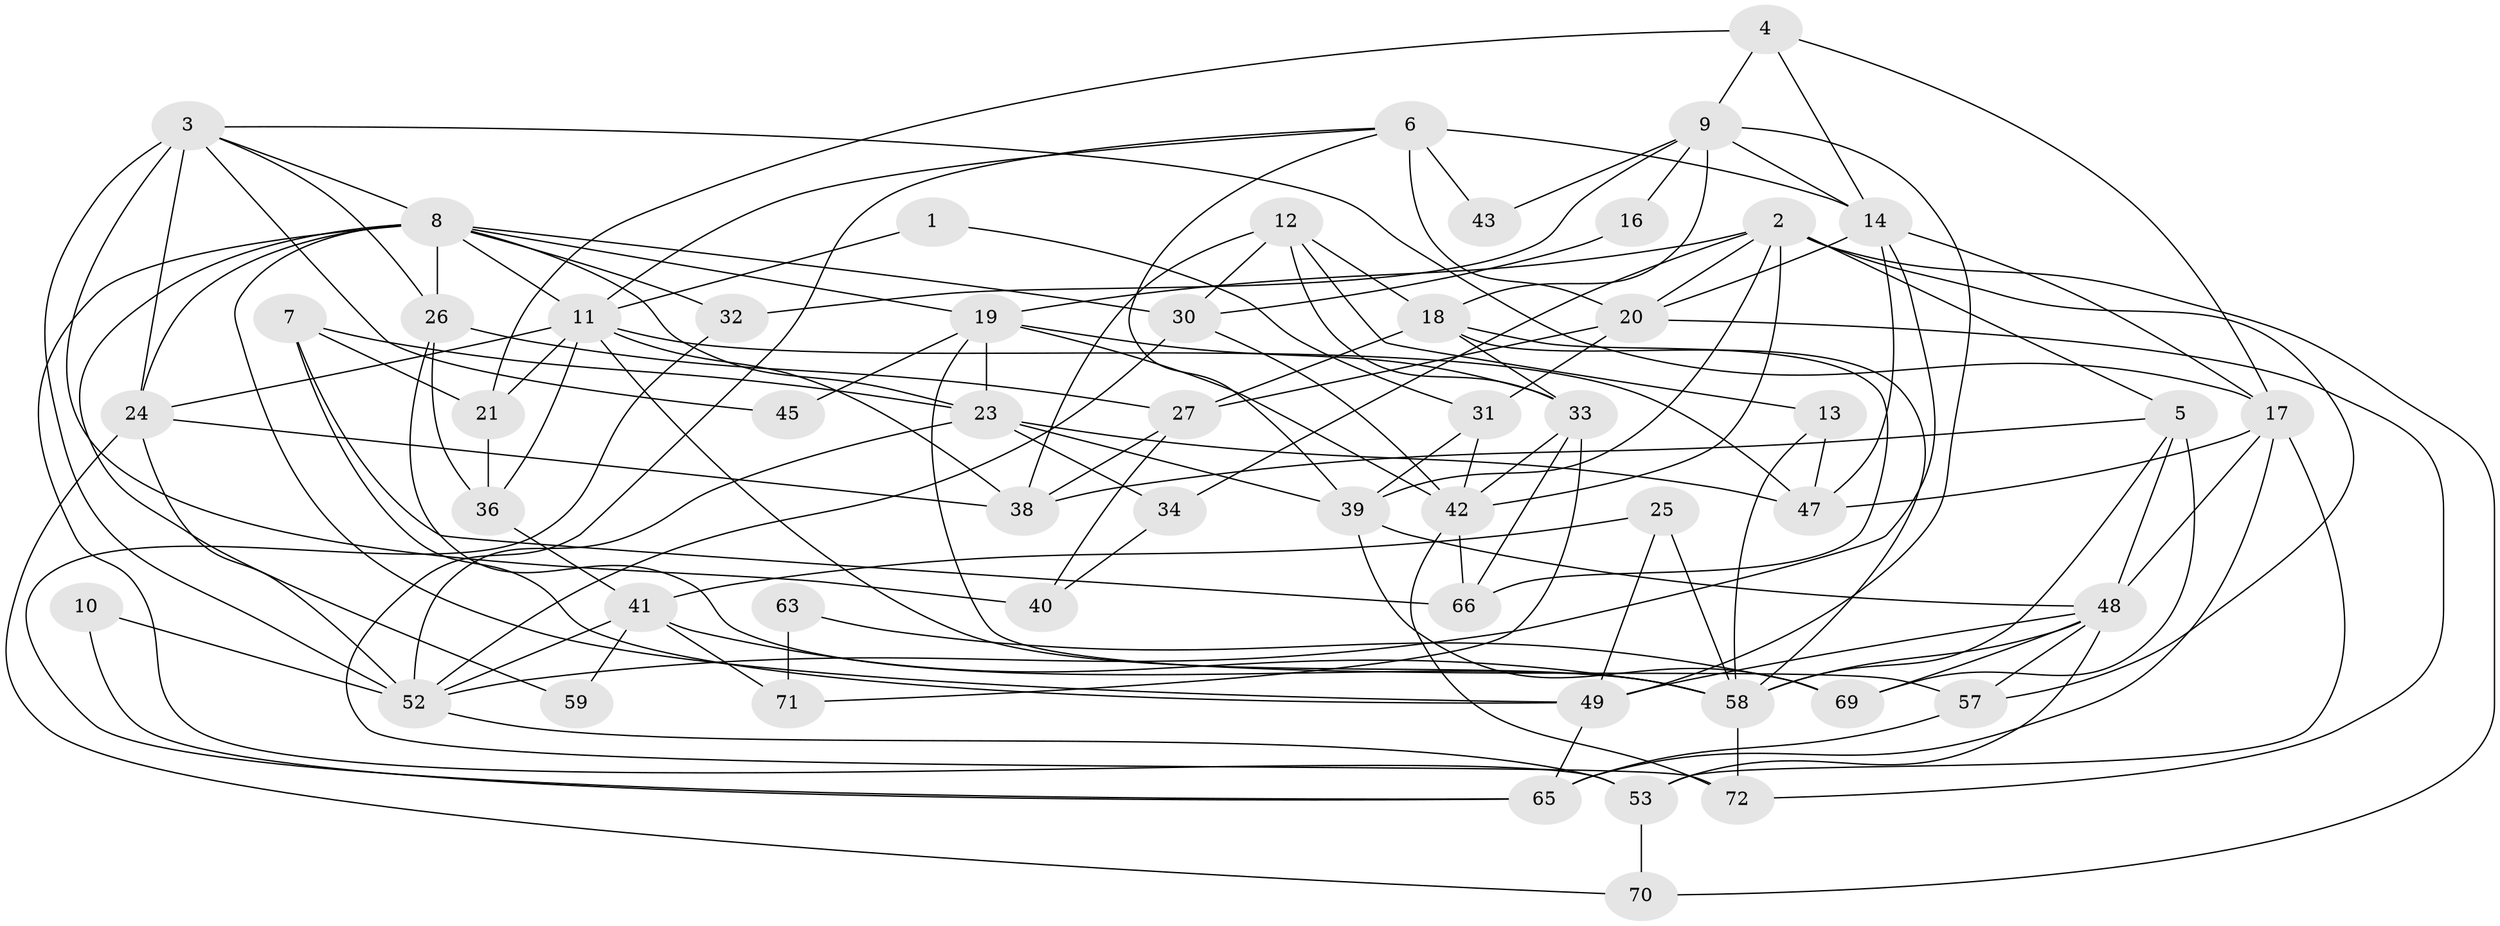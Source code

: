 // original degree distribution, {2: 0.15476190476190477, 5: 0.20238095238095238, 4: 0.23809523809523808, 3: 0.25, 8: 0.011904761904761904, 7: 0.023809523809523808, 6: 0.11904761904761904}
// Generated by graph-tools (version 1.1) at 2025/11/02/27/25 16:11:22]
// undirected, 53 vertices, 133 edges
graph export_dot {
graph [start="1"]
  node [color=gray90,style=filled];
  1;
  2 [super="+50"];
  3 [super="+35"];
  4 [super="+68"];
  5 [super="+74"];
  6 [super="+61"];
  7 [super="+15"];
  8 [super="+51"];
  9 [super="+37"];
  10;
  11 [super="+29"];
  12 [super="+54"];
  13;
  14 [super="+82"];
  16;
  17 [super="+22"];
  18 [super="+56"];
  19 [super="+28"];
  20 [super="+46"];
  21;
  23 [super="+81"];
  24 [super="+64"];
  25;
  26 [super="+78"];
  27 [super="+84"];
  30 [super="+62"];
  31;
  32;
  33;
  34;
  36;
  38;
  39 [super="+44"];
  40 [super="+60"];
  41 [super="+75"];
  42 [super="+73"];
  43;
  45;
  47 [super="+77"];
  48 [super="+76"];
  49 [super="+55"];
  52 [super="+83"];
  53;
  57;
  58 [super="+79"];
  59;
  63;
  65 [super="+67"];
  66;
  69;
  70 [super="+80"];
  71;
  72;
  1 -- 31;
  1 -- 11;
  2 -- 34;
  2 -- 39;
  2 -- 70;
  2 -- 57;
  2 -- 19;
  2 -- 42;
  2 -- 20;
  2 -- 5;
  3 -- 17;
  3 -- 8;
  3 -- 26;
  3 -- 40 [weight=2];
  3 -- 45;
  3 -- 24;
  3 -- 52;
  4 -- 21;
  4 -- 9;
  4 -- 14;
  4 -- 17;
  5 -- 38;
  5 -- 69;
  5 -- 48;
  5 -- 58;
  6 -- 43 [weight=2];
  6 -- 11;
  6 -- 20;
  6 -- 39;
  6 -- 72;
  6 -- 14;
  7 -- 21;
  7 -- 66;
  7 -- 23;
  7 -- 49;
  8 -- 30;
  8 -- 11;
  8 -- 32;
  8 -- 53;
  8 -- 19;
  8 -- 23;
  8 -- 59;
  8 -- 26;
  8 -- 49;
  8 -- 24;
  9 -- 14;
  9 -- 32;
  9 -- 16;
  9 -- 43;
  9 -- 49;
  9 -- 18;
  10 -- 52;
  10 -- 65;
  11 -- 24 [weight=2];
  11 -- 21;
  11 -- 38;
  11 -- 58;
  11 -- 36;
  11 -- 47;
  12 -- 13;
  12 -- 18;
  12 -- 33;
  12 -- 38;
  12 -- 30;
  13 -- 47;
  13 -- 58;
  14 -- 47;
  14 -- 17;
  14 -- 20;
  14 -- 52;
  16 -- 30;
  17 -- 48;
  17 -- 53;
  17 -- 47;
  17 -- 65;
  18 -- 33;
  18 -- 66;
  18 -- 58;
  18 -- 27;
  19 -- 23;
  19 -- 33;
  19 -- 42 [weight=2];
  19 -- 45;
  19 -- 57;
  20 -- 31;
  20 -- 27;
  20 -- 72;
  21 -- 36;
  23 -- 34;
  23 -- 39;
  23 -- 47;
  23 -- 52;
  24 -- 38;
  24 -- 52;
  24 -- 70;
  25 -- 49;
  25 -- 58;
  25 -- 41;
  26 -- 58;
  26 -- 36;
  26 -- 27;
  27 -- 38;
  27 -- 40;
  30 -- 42;
  30 -- 52;
  31 -- 42;
  31 -- 39;
  32 -- 65;
  33 -- 42;
  33 -- 66;
  33 -- 71;
  34 -- 40;
  36 -- 41;
  39 -- 48;
  39 -- 69;
  41 -- 52;
  41 -- 59;
  41 -- 71;
  41 -- 58;
  42 -- 66;
  42 -- 72;
  48 -- 49;
  48 -- 57;
  48 -- 53;
  48 -- 69;
  48 -- 58;
  49 -- 65;
  52 -- 53;
  53 -- 70;
  57 -- 65;
  58 -- 72;
  63 -- 71;
  63 -- 69;
}
